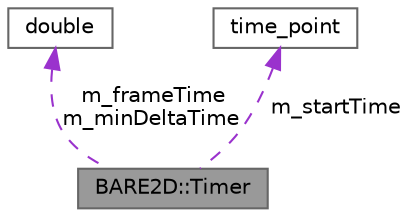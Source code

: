 digraph "BARE2D::Timer"
{
 // INTERACTIVE_SVG=YES
 // LATEX_PDF_SIZE
  bgcolor="transparent";
  edge [fontname=Helvetica,fontsize=10,labelfontname=Helvetica,labelfontsize=10];
  node [fontname=Helvetica,fontsize=10,shape=box,height=0.2,width=0.4];
  Node1 [label="BARE2D::Timer",height=0.2,width=0.4,color="gray40", fillcolor="grey60", style="filled", fontcolor="black",tooltip="Not only does the timer keep track of the current time and delta-times, it can do all the \"fancy\" cal..."];
  Node2 -> Node1 [dir="back",color="darkorchid3",style="dashed",label=" m_frameTime\nm_minDeltaTime" ];
  Node2 [label="double",height=0.2,width=0.4,color="gray40", fillcolor="white", style="filled",tooltip=" "];
  Node3 -> Node1 [dir="back",color="darkorchid3",style="dashed",label=" m_startTime" ];
  Node3 [label="time_point",height=0.2,width=0.4,color="gray40", fillcolor="white", style="filled",tooltip=" "];
}
